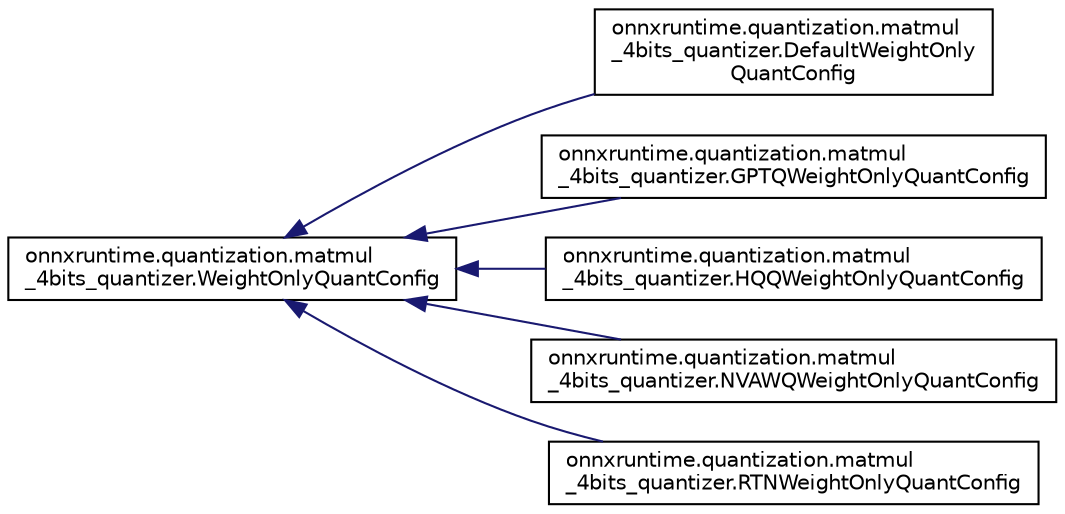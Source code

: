 digraph "Graphical Class Hierarchy"
{
 // LATEX_PDF_SIZE
  edge [fontname="Helvetica",fontsize="10",labelfontname="Helvetica",labelfontsize="10"];
  node [fontname="Helvetica",fontsize="10",shape=record];
  rankdir="LR";
  Node0 [label="onnxruntime.quantization.matmul\l_4bits_quantizer.WeightOnlyQuantConfig",height=0.2,width=0.4,color="black", fillcolor="white", style="filled",URL="$classonnxruntime_1_1quantization_1_1matmul__4bits__quantizer_1_1WeightOnlyQuantConfig.html",tooltip=" "];
  Node0 -> Node1 [dir="back",color="midnightblue",fontsize="10",style="solid",fontname="Helvetica"];
  Node1 [label="onnxruntime.quantization.matmul\l_4bits_quantizer.DefaultWeightOnly\lQuantConfig",height=0.2,width=0.4,color="black", fillcolor="white", style="filled",URL="$classonnxruntime_1_1quantization_1_1matmul__4bits__quantizer_1_1DefaultWeightOnlyQuantConfig.html",tooltip=" "];
  Node0 -> Node2 [dir="back",color="midnightblue",fontsize="10",style="solid",fontname="Helvetica"];
  Node2 [label="onnxruntime.quantization.matmul\l_4bits_quantizer.GPTQWeightOnlyQuantConfig",height=0.2,width=0.4,color="black", fillcolor="white", style="filled",URL="$classonnxruntime_1_1quantization_1_1matmul__4bits__quantizer_1_1GPTQWeightOnlyQuantConfig.html",tooltip=" "];
  Node0 -> Node3 [dir="back",color="midnightblue",fontsize="10",style="solid",fontname="Helvetica"];
  Node3 [label="onnxruntime.quantization.matmul\l_4bits_quantizer.HQQWeightOnlyQuantConfig",height=0.2,width=0.4,color="black", fillcolor="white", style="filled",URL="$classonnxruntime_1_1quantization_1_1matmul__4bits__quantizer_1_1HQQWeightOnlyQuantConfig.html",tooltip=" "];
  Node0 -> Node4 [dir="back",color="midnightblue",fontsize="10",style="solid",fontname="Helvetica"];
  Node4 [label="onnxruntime.quantization.matmul\l_4bits_quantizer.NVAWQWeightOnlyQuantConfig",height=0.2,width=0.4,color="black", fillcolor="white", style="filled",URL="$classonnxruntime_1_1quantization_1_1matmul__4bits__quantizer_1_1NVAWQWeightOnlyQuantConfig.html",tooltip=" "];
  Node0 -> Node5 [dir="back",color="midnightblue",fontsize="10",style="solid",fontname="Helvetica"];
  Node5 [label="onnxruntime.quantization.matmul\l_4bits_quantizer.RTNWeightOnlyQuantConfig",height=0.2,width=0.4,color="black", fillcolor="white", style="filled",URL="$classonnxruntime_1_1quantization_1_1matmul__4bits__quantizer_1_1RTNWeightOnlyQuantConfig.html",tooltip=" "];
}
